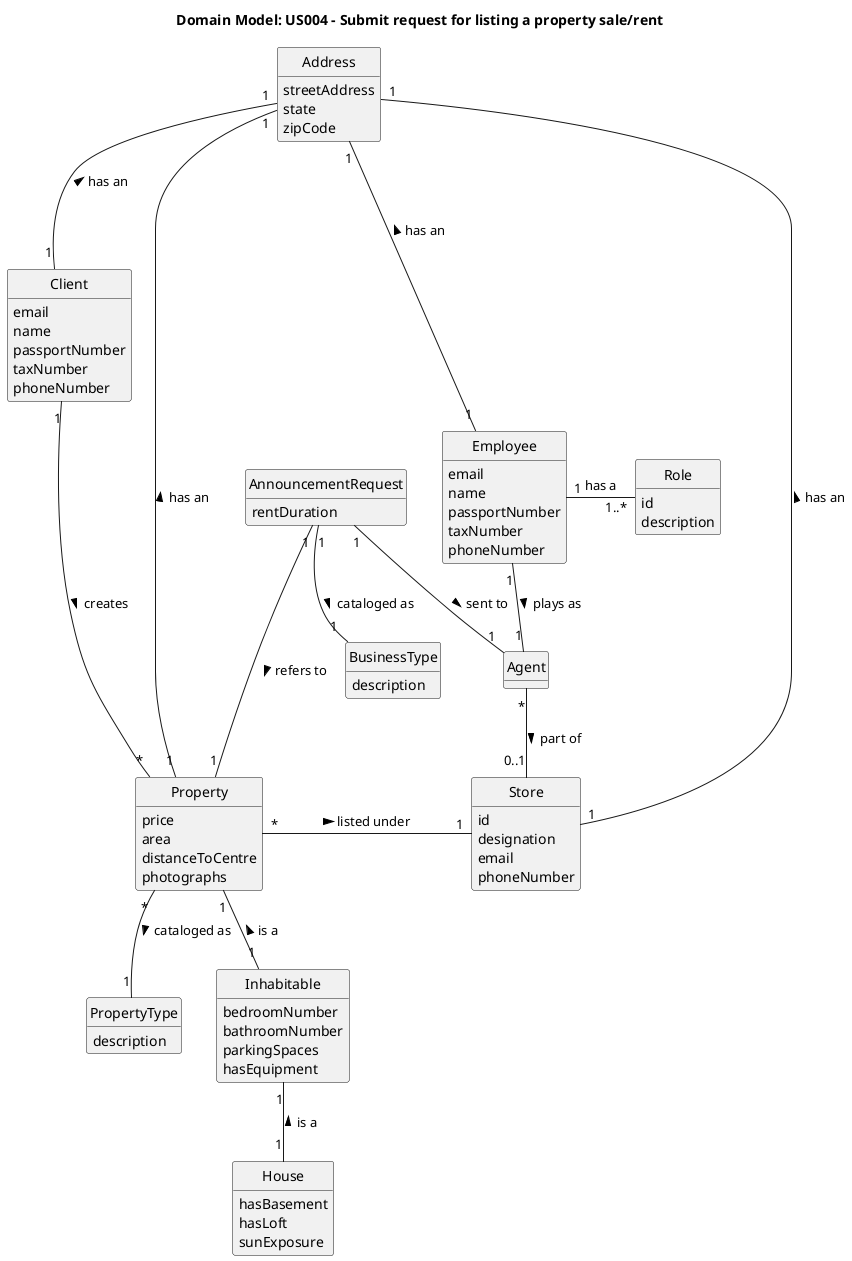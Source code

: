 @startuml
'skinparam monochrome true
skinparam packageStyle rectangle
skinparam shadowing false
'skinparam linetype polyline



title Domain Model: US004 - Submit request for listing a property sale/rent

hide circle
hide methods

class Property {
    price
    area
    distanceToCentre
    photographs
}
class House {
    hasBasement
    hasLoft
    sunExposure
}
class Agent {
}

class AnnouncementRequest{
    rentDuration
}
class BusinessType {
    description
}
class PropertyType {
    description
}
class Employee{
    email
    name
    passportNumber
    taxNumber
    phoneNumber
}

class Store {
    id
    designation
    email
    phoneNumber
}

class Client {
    email
    name
    passportNumber
    taxNumber
    phoneNumber
}

class Inhabitable {
    bedroomNumber
    bathroomNumber
    parkingSpaces
    hasEquipment
}


class Role{
    id
    description
}
class Address{
    streetAddress
    state
    zipCode
}
AnnouncementRequest "1" -- "1" Agent : sent to >
AnnouncementRequest "1" -- "1" Property : refers to >
AnnouncementRequest "1" -- "1" BusinessType : cataloged as >
Agent "*" -- "0..1" Store: part of >
Client "1" - "*" Property : creates >

Property "*" -- "1" PropertyType: cataloged as >
Property "*" - "1" Store: listed under >
Inhabitable "1" -- "1" House: < is a

Property "1" -- "1" Inhabitable: < is a
Employee "1" - "1..*" Role : has a
Employee "1" -- "1" Agent: > plays as



Address "1" ----- "1" Property: < has an
Address "1" -- "1" Employee: < has an
Address "1" -- "1" Client: < has an
Address "1" --- "1" Store: < has an
@enduml
